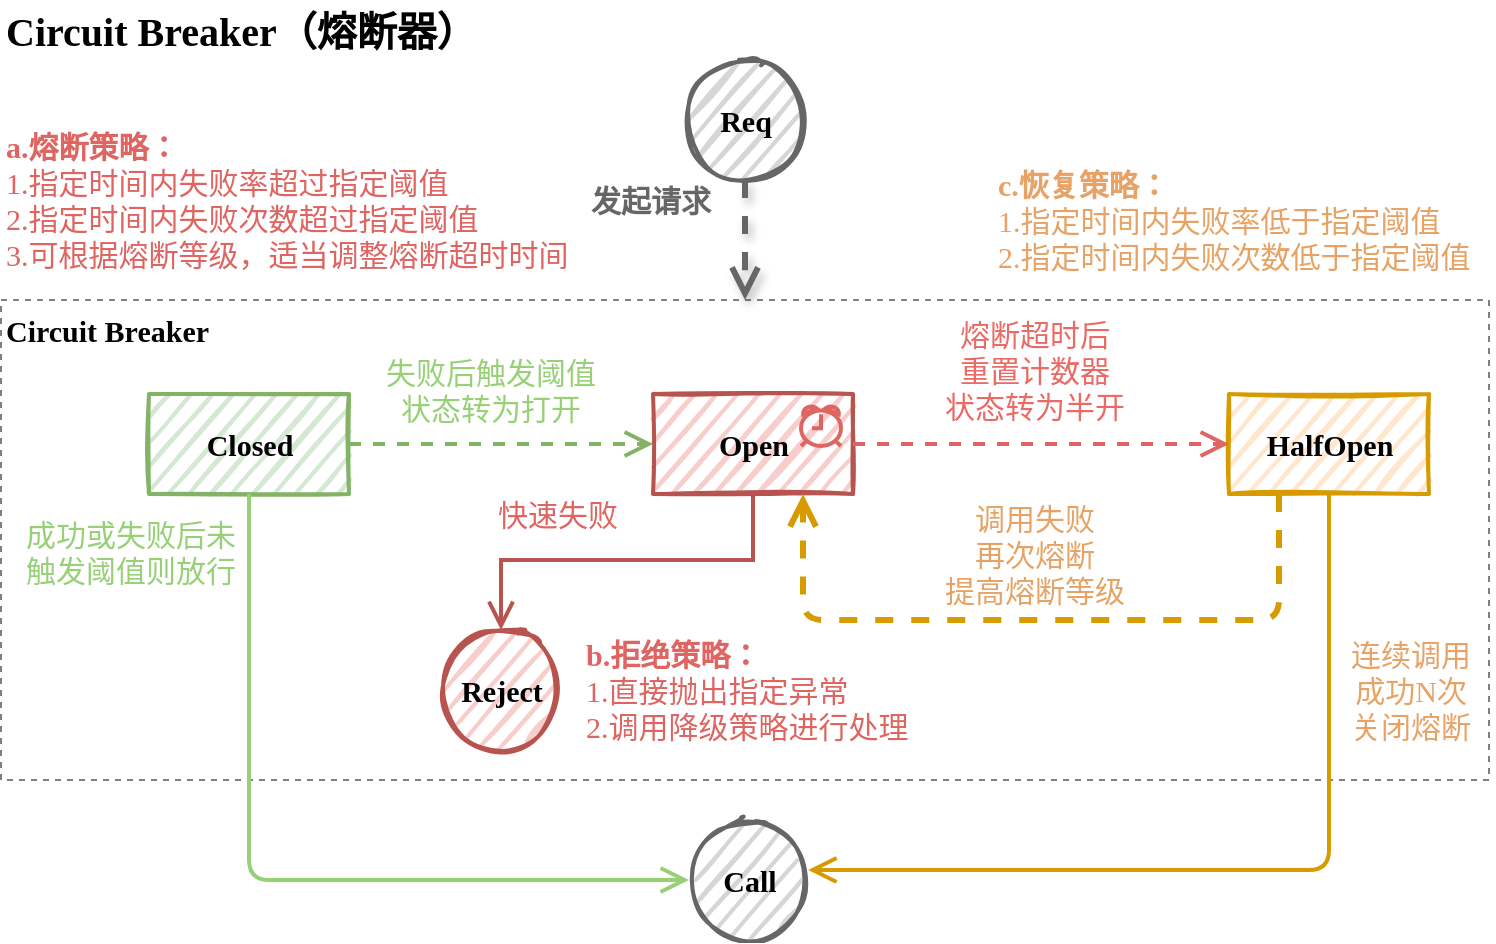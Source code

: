 <mxfile version="13.9.9" type="device"><diagram id="LDJmiHyZ76iWvOyPgnca" name="第 1 页"><mxGraphModel dx="1086" dy="-363" grid="1" gridSize="10" guides="1" tooltips="1" connect="1" arrows="1" fold="1" page="1" pageScale="1" pageWidth="827" pageHeight="1169" math="0" shadow="0"><root><mxCell id="0"/><mxCell id="1" parent="0"/><mxCell id="Q25NCmp6sBIRFYY5vvHJ-1" value="&lt;b&gt;Circuit Breaker&lt;/b&gt;" style="whiteSpace=wrap;html=1;fontFamily=Comic Sans MS;fontSize=15;strokeWidth=1;sketch=0;fillWeight=2;hachureGap=8;fillStyle=auto;dashed=1;fillColor=none;align=left;verticalAlign=top;strokeColor=#808080;" vertex="1" parent="1"><mxGeometry x="53.5" y="1380" width="744" height="240" as="geometry"/></mxCell><mxCell id="Q25NCmp6sBIRFYY5vvHJ-2" value="&lt;b style=&quot;font-size: 15px&quot;&gt;Closed&lt;/b&gt;" style="whiteSpace=wrap;html=1;fontFamily=Comic Sans MS;fontSize=15;strokeWidth=2;fillColor=#d5e8d4;sketch=1;fillWeight=2;hachureGap=8;fillStyle=auto;strokeColor=#82b366;" vertex="1" parent="1"><mxGeometry x="127.5" y="1427" width="100" height="50" as="geometry"/></mxCell><mxCell id="Q25NCmp6sBIRFYY5vvHJ-3" value="&lt;b style=&quot;font-size: 15px&quot;&gt;Open&lt;/b&gt;" style="whiteSpace=wrap;html=1;fontFamily=Comic Sans MS;fontSize=15;strokeWidth=2;fillColor=#f8cecc;sketch=1;fillWeight=2;hachureGap=8;fillStyle=auto;strokeColor=#b85450;" vertex="1" parent="1"><mxGeometry x="379.5" y="1427" width="100" height="50" as="geometry"/></mxCell><mxCell id="Q25NCmp6sBIRFYY5vvHJ-4" value="&lt;b style=&quot;font-size: 15px&quot;&gt;HalfOpen&lt;/b&gt;" style="whiteSpace=wrap;html=1;fontFamily=Comic Sans MS;fontSize=15;strokeWidth=2;fillColor=#ffe6cc;sketch=1;fillWeight=2;hachureGap=8;fillStyle=auto;strokeColor=#d79b00;" vertex="1" parent="1"><mxGeometry x="667.5" y="1427" width="100" height="50" as="geometry"/></mxCell><mxCell id="Q25NCmp6sBIRFYY5vvHJ-5" value="&lt;font color=&quot;#000000&quot;&gt;&lt;b&gt;Req&lt;/b&gt;&lt;/font&gt;" style="ellipse;whiteSpace=wrap;html=1;fontFamily=Comic Sans MS;fontSize=15;strokeColor=#666666;strokeWidth=2;sketch=1;fillWeight=2;hachureGap=8;fillStyle=auto;fontColor=#333333;fillColor=#D6D6D6;" vertex="1" parent="1"><mxGeometry x="395.5" y="1260" width="60" height="60" as="geometry"/></mxCell><mxCell id="Q25NCmp6sBIRFYY5vvHJ-6" value="" style="edgeStyle=orthogonalEdgeStyle;rounded=0;orthogonalLoop=1;jettySize=auto;html=1;entryX=0;entryY=0.5;entryDx=0;entryDy=0;strokeWidth=2;strokeColor=#DE6561;dashed=1;exitX=1;exitY=0.5;exitDx=0;exitDy=0;endArrow=open;endFill=0;endSize=10;startSize=10;" edge="1" parent="1" source="Q25NCmp6sBIRFYY5vvHJ-3" target="Q25NCmp6sBIRFYY5vvHJ-4"><mxGeometry relative="1" as="geometry"><mxPoint x="479.5" y="1452" as="sourcePoint"/></mxGeometry></mxCell><mxCell id="Q25NCmp6sBIRFYY5vvHJ-7" value="" style="endArrow=open;html=1;shadow=0;strokeWidth=2;fontFamily=Lucida Console;fontSize=17;fontColor=#97D077;fillColor=#d5e8d4;strokeColor=#82b366;align=center;fontStyle=1;exitX=1;exitY=0.5;exitDx=0;exitDy=0;entryX=0;entryY=0.5;entryDx=0;entryDy=0;dashed=1;endFill=0;endSize=10;startSize=10;" edge="1" parent="1" source="Q25NCmp6sBIRFYY5vvHJ-2" target="Q25NCmp6sBIRFYY5vvHJ-3"><mxGeometry width="50" height="50" relative="1" as="geometry"><mxPoint x="252.5" y="1517" as="sourcePoint"/><mxPoint x="392.5" y="1517" as="targetPoint"/></mxGeometry></mxCell><mxCell id="Q25NCmp6sBIRFYY5vvHJ-8" value="发起请求" style="text;html=1;align=center;verticalAlign=middle;resizable=0;points=[];autosize=1;fontSize=15;fontFamily=Comic Sans MS;fontStyle=1;rotation=0;fontColor=#666666;" vertex="1" parent="1"><mxGeometry x="337.5" y="1320" width="80" height="20" as="geometry"/></mxCell><mxCell id="Q25NCmp6sBIRFYY5vvHJ-9" value="&lt;span style=&quot;text-align: left&quot;&gt;失败后触发阈值&lt;/span&gt;&lt;span style=&quot;text-align: left&quot;&gt;&lt;br&gt;状态转为打开&lt;br&gt;&lt;/span&gt;" style="text;html=1;align=center;verticalAlign=middle;resizable=0;points=[];autosize=1;fontSize=15;fontFamily=Comic Sans MS;fontStyle=0;rotation=0;fontColor=#97D077;" vertex="1" parent="1"><mxGeometry x="237.5" y="1405" width="120" height="40" as="geometry"/></mxCell><mxCell id="Q25NCmp6sBIRFYY5vvHJ-10" value="熔断超时后&lt;br&gt;重置计数器&lt;br&gt;状态转为半开" style="text;html=1;align=center;verticalAlign=middle;resizable=0;points=[];autosize=1;fontSize=15;fontFamily=Comic Sans MS;fontStyle=0;rotation=0;fontColor=#EA6B66;" vertex="1" parent="1"><mxGeometry x="514.5" y="1385" width="110" height="60" as="geometry"/></mxCell><mxCell id="Q25NCmp6sBIRFYY5vvHJ-11" value="调用失败&lt;br&gt;再次熔断&lt;br&gt;提高熔断等级" style="text;html=1;align=center;verticalAlign=middle;resizable=0;points=[];autosize=1;fontSize=15;fontFamily=Comic Sans MS;fontStyle=0;rotation=0;fontColor=#E6A365;" vertex="1" parent="1"><mxGeometry x="514.5" y="1477" width="110" height="60" as="geometry"/></mxCell><mxCell id="Q25NCmp6sBIRFYY5vvHJ-12" value="成功或失败后未&lt;br&gt;触发阈值则放行" style="text;html=1;align=left;verticalAlign=middle;resizable=0;points=[];autosize=1;fontSize=15;fontFamily=Comic Sans MS;fontStyle=0;rotation=0;fontColor=#97D077;" vertex="1" parent="1"><mxGeometry x="63.5" y="1486" width="120" height="40" as="geometry"/></mxCell><mxCell id="Q25NCmp6sBIRFYY5vvHJ-13" value="Circuit Breaker（熔断器）" style="text;html=1;align=left;verticalAlign=middle;resizable=0;points=[];autosize=1;fontSize=20;fontFamily=Comic Sans MS;fontStyle=1;rotation=0;" vertex="1" parent="1"><mxGeometry x="53.5" y="1230" width="260" height="30" as="geometry"/></mxCell><mxCell id="Q25NCmp6sBIRFYY5vvHJ-14" value="" style="html=1;verticalLabelPosition=bottom;align=center;labelBackgroundColor=#ffffff;verticalAlign=top;strokeWidth=2;shadow=0;dashed=0;shape=mxgraph.ios7.icons.alarm_clock;fontColor=#EA6B66;fillColor=none;strokeColor=#DE6561;" vertex="1" parent="1"><mxGeometry x="453.5" y="1433" width="20" height="20" as="geometry"/></mxCell><mxCell id="Q25NCmp6sBIRFYY5vvHJ-15" value="&lt;font color=&quot;#000000&quot;&gt;&lt;b&gt;Call&lt;/b&gt;&lt;/font&gt;" style="ellipse;whiteSpace=wrap;html=1;fontFamily=Comic Sans MS;fontSize=15;strokeColor=#666666;strokeWidth=2;sketch=1;fillWeight=2;hachureGap=8;fillStyle=auto;fontColor=#333333;fillColor=#D6D6D6;" vertex="1" parent="1"><mxGeometry x="397.5" y="1640" width="60" height="60" as="geometry"/></mxCell><mxCell id="Q25NCmp6sBIRFYY5vvHJ-16" value="" style="edgeStyle=elbowEdgeStyle;elbow=vertical;endArrow=open;html=1;fontFamily=Comic Sans MS;fontColor=#FF6666;fillColor=#f5f5f5;strokeColor=#666666;dashed=1;endFill=0;shadow=1;sketch=0;jumpSize=8;endSize=10;startSize=10;strokeWidth=3;exitX=0.5;exitY=1;exitDx=0;exitDy=0;entryX=0.5;entryY=0;entryDx=0;entryDy=0;" edge="1" parent="1" source="Q25NCmp6sBIRFYY5vvHJ-5" target="Q25NCmp6sBIRFYY5vvHJ-1"><mxGeometry width="50" height="50" relative="1" as="geometry"><mxPoint x="628.5" y="1170" as="sourcePoint"/><mxPoint x="147.5" y="1171" as="targetPoint"/><Array as="points"><mxPoint x="397.5" y="1370"/><mxPoint x="242.5" y="1326"/><mxPoint x="282.5" y="1171"/><mxPoint x="202.5" y="1201"/></Array></mxGeometry></mxCell><mxCell id="Q25NCmp6sBIRFYY5vvHJ-17" value="" style="edgeStyle=elbowEdgeStyle;elbow=horizontal;endArrow=open;html=1;entryX=0;entryY=0.5;entryDx=0;entryDy=0;exitX=0.5;exitY=1;exitDx=0;exitDy=0;strokeColor=#97D077;strokeWidth=2;endFill=0;endSize=10;startSize=10;" edge="1" parent="1" source="Q25NCmp6sBIRFYY5vvHJ-2" target="Q25NCmp6sBIRFYY5vvHJ-15"><mxGeometry width="50" height="50" relative="1" as="geometry"><mxPoint x="137.5" y="1500" as="sourcePoint"/><mxPoint x="627.5" y="1430" as="targetPoint"/><Array as="points"><mxPoint x="177.5" y="1590"/></Array></mxGeometry></mxCell><mxCell id="Q25NCmp6sBIRFYY5vvHJ-18" value="&lt;font color=&quot;#000000&quot;&gt;&lt;b&gt;Reject&lt;/b&gt;&lt;/font&gt;" style="ellipse;whiteSpace=wrap;html=1;fontFamily=Comic Sans MS;fontSize=15;strokeColor=#b85450;strokeWidth=2;sketch=1;fillWeight=2;hachureGap=8;fillStyle=auto;fillColor=#f8cecc;" vertex="1" parent="1"><mxGeometry x="273.5" y="1545" width="60" height="60" as="geometry"/></mxCell><mxCell id="Q25NCmp6sBIRFYY5vvHJ-19" value="" style="edgeStyle=elbowEdgeStyle;elbow=vertical;endArrow=open;html=1;fontFamily=Comic Sans MS;fontColor=#FF6666;fillColor=#ffe6cc;strokeColor=#d79b00;dashed=1;endFill=0;shadow=0;sketch=0;jumpSize=8;endSize=10;startSize=10;strokeWidth=3;exitX=0.25;exitY=1;exitDx=0;exitDy=0;entryX=0.75;entryY=1;entryDx=0;entryDy=0;" edge="1" parent="1" source="Q25NCmp6sBIRFYY5vvHJ-4" target="Q25NCmp6sBIRFYY5vvHJ-3"><mxGeometry width="50" height="50" relative="1" as="geometry"><mxPoint x="727.5" y="1487" as="sourcePoint"/><mxPoint x="457.5" y="1705" as="targetPoint"/><Array as="points"><mxPoint x="587.5" y="1540"/><mxPoint x="307.5" y="1642"/><mxPoint x="347.5" y="1487"/><mxPoint x="267.5" y="1517"/></Array></mxGeometry></mxCell><mxCell id="Q25NCmp6sBIRFYY5vvHJ-20" value="连续调用&lt;br&gt;成功N次&lt;br&gt;关闭熔断" style="text;html=1;align=center;verticalAlign=middle;resizable=0;points=[];autosize=1;fontSize=15;fontFamily=Comic Sans MS;fontStyle=0;rotation=0;fontColor=#E6A365;" vertex="1" parent="1"><mxGeometry x="717.5" y="1545" width="80" height="60" as="geometry"/></mxCell><mxCell id="Q25NCmp6sBIRFYY5vvHJ-21" value="" style="edgeStyle=orthogonalEdgeStyle;rounded=0;orthogonalLoop=1;jettySize=auto;html=1;fillColor=#f8cecc;strokeColor=#b85450;strokeWidth=2;endSize=10;startSize=10;endArrow=open;endFill=0;" edge="1" parent="1" source="Q25NCmp6sBIRFYY5vvHJ-3" target="Q25NCmp6sBIRFYY5vvHJ-18"><mxGeometry relative="1" as="geometry"><Array as="points"><mxPoint x="429.5" y="1510"/><mxPoint x="303.5" y="1510"/></Array></mxGeometry></mxCell><mxCell id="Q25NCmp6sBIRFYY5vvHJ-22" value="" style="edgeStyle=elbowEdgeStyle;elbow=vertical;endArrow=open;html=1;fontFamily=Comic Sans MS;fontColor=#FF6666;fillColor=#ffe6cc;strokeColor=#d79b00;endFill=0;shadow=0;sketch=0;jumpSize=8;endSize=10;startSize=10;strokeWidth=2;exitX=0.5;exitY=1;exitDx=0;exitDy=0;" edge="1" parent="1" source="Q25NCmp6sBIRFYY5vvHJ-4" target="Q25NCmp6sBIRFYY5vvHJ-15"><mxGeometry width="50" height="50" relative="1" as="geometry"><mxPoint x="717.5" y="1477" as="sourcePoint"/><mxPoint x="487.5" y="1700" as="targetPoint"/><Array as="points"><mxPoint x="687.5" y="1665"/></Array></mxGeometry></mxCell><mxCell id="Q25NCmp6sBIRFYY5vvHJ-23" value="a.熔断策略：&lt;br&gt;&lt;span style=&quot;font-weight: normal&quot;&gt;1.指定时间内失败率超过指定阈值&lt;br&gt;2.指定时间内失败次数超过指定阈值&lt;br&gt;3.可根据熔断等级，适当调整熔断超时时间&lt;br&gt;&lt;/span&gt;" style="text;html=1;align=left;verticalAlign=middle;resizable=0;points=[];autosize=1;fontSize=15;fontFamily=Comic Sans MS;fontStyle=1;rotation=0;fontColor=#DE6561;" vertex="1" parent="1"><mxGeometry x="53.5" y="1290" width="300" height="80" as="geometry"/></mxCell><mxCell id="Q25NCmp6sBIRFYY5vvHJ-24" value="c.恢复策略：&lt;br&gt;&lt;span style=&quot;font-weight: normal&quot;&gt;1.指定时间内失败率低于指定阈值&lt;br&gt;2.指定时间内失败次数低于指定阈值&lt;/span&gt;" style="text;html=1;align=left;verticalAlign=middle;resizable=0;points=[];autosize=1;fontSize=15;fontFamily=Comic Sans MS;fontStyle=1;rotation=0;fontColor=#E6A365;" vertex="1" parent="1"><mxGeometry x="550" y="1310" width="250" height="60" as="geometry"/></mxCell><mxCell id="Q25NCmp6sBIRFYY5vvHJ-25" value="b.拒绝策略：&lt;br&gt;&lt;span style=&quot;font-weight: normal&quot;&gt;1.直接&lt;/span&gt;&lt;span style=&quot;font-weight: 400&quot;&gt;抛&lt;/span&gt;&lt;span style=&quot;font-weight: normal&quot;&gt;出指定异常&lt;br&gt;2.调用降级策略进行处理&lt;/span&gt;" style="text;html=1;align=left;verticalAlign=middle;resizable=0;points=[];autosize=1;fontSize=15;fontFamily=Comic Sans MS;fontStyle=1;rotation=0;fontColor=#DE6561;" vertex="1" parent="1"><mxGeometry x="343.5" y="1545" width="180" height="60" as="geometry"/></mxCell><mxCell id="Q25NCmp6sBIRFYY5vvHJ-26" value="&lt;span style=&quot;font-weight: normal&quot;&gt;快速失败&lt;/span&gt;" style="text;html=1;align=left;verticalAlign=middle;resizable=0;points=[];autosize=1;fontSize=15;fontFamily=Comic Sans MS;fontStyle=1;rotation=0;fontColor=#DE6561;" vertex="1" parent="1"><mxGeometry x="299.5" y="1477" width="80" height="20" as="geometry"/></mxCell></root></mxGraphModel></diagram></mxfile>